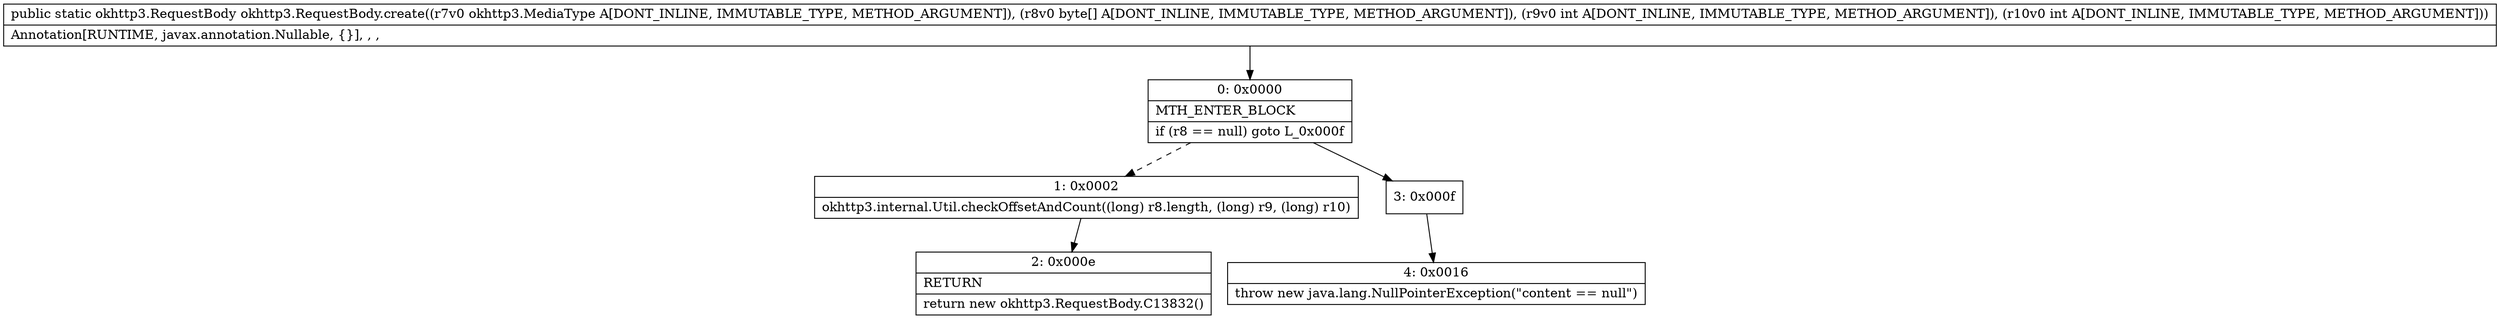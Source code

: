 digraph "CFG forokhttp3.RequestBody.create(Lokhttp3\/MediaType;[BII)Lokhttp3\/RequestBody;" {
Node_0 [shape=record,label="{0\:\ 0x0000|MTH_ENTER_BLOCK\l|if (r8 == null) goto L_0x000f\l}"];
Node_1 [shape=record,label="{1\:\ 0x0002|okhttp3.internal.Util.checkOffsetAndCount((long) r8.length, (long) r9, (long) r10)\l}"];
Node_2 [shape=record,label="{2\:\ 0x000e|RETURN\l|return new okhttp3.RequestBody.C13832()\l}"];
Node_3 [shape=record,label="{3\:\ 0x000f}"];
Node_4 [shape=record,label="{4\:\ 0x0016|throw new java.lang.NullPointerException(\"content == null\")\l}"];
MethodNode[shape=record,label="{public static okhttp3.RequestBody okhttp3.RequestBody.create((r7v0 okhttp3.MediaType A[DONT_INLINE, IMMUTABLE_TYPE, METHOD_ARGUMENT]), (r8v0 byte[] A[DONT_INLINE, IMMUTABLE_TYPE, METHOD_ARGUMENT]), (r9v0 int A[DONT_INLINE, IMMUTABLE_TYPE, METHOD_ARGUMENT]), (r10v0 int A[DONT_INLINE, IMMUTABLE_TYPE, METHOD_ARGUMENT]))  | Annotation[RUNTIME, javax.annotation.Nullable, \{\}], , , \l}"];
MethodNode -> Node_0;
Node_0 -> Node_1[style=dashed];
Node_0 -> Node_3;
Node_1 -> Node_2;
Node_3 -> Node_4;
}

